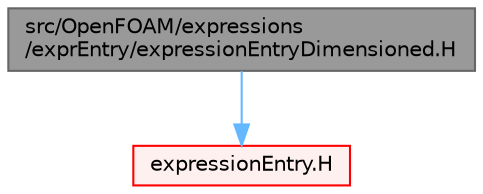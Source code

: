 digraph "src/OpenFOAM/expressions/exprEntry/expressionEntryDimensioned.H"
{
 // LATEX_PDF_SIZE
  bgcolor="transparent";
  edge [fontname=Helvetica,fontsize=10,labelfontname=Helvetica,labelfontsize=10];
  node [fontname=Helvetica,fontsize=10,shape=box,height=0.2,width=0.4];
  Node1 [id="Node000001",label="src/OpenFOAM/expressions\l/exprEntry/expressionEntryDimensioned.H",height=0.2,width=0.4,color="gray40", fillcolor="grey60", style="filled", fontcolor="black",tooltip="Creates an expression string from various standard dimensioned types."];
  Node1 -> Node2 [id="edge1_Node000001_Node000002",color="steelblue1",style="solid",tooltip=" "];
  Node2 [id="Node000002",label="expressionEntry.H",height=0.2,width=0.4,color="red", fillcolor="#FFF0F0", style="filled",URL="$expressionEntry_8H.html",tooltip=" "];
}
